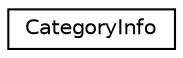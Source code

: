 digraph "类继承关系图"
{
  edge [fontname="Helvetica",fontsize="10",labelfontname="Helvetica",labelfontsize="10"];
  node [fontname="Helvetica",fontsize="10",shape=record];
  rankdir="LR";
  Node0 [label="CategoryInfo",height=0.2,width=0.4,color="black", fillcolor="white", style="filled",URL="$class_category_info.html"];
}
